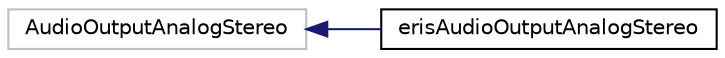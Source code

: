 digraph "Graphical Class Hierarchy"
{
 // LATEX_PDF_SIZE
  edge [fontname="Helvetica",fontsize="10",labelfontname="Helvetica",labelfontsize="10"];
  node [fontname="Helvetica",fontsize="10",shape=record];
  rankdir="LR";
  Node225 [label="AudioOutputAnalogStereo",height=0.2,width=0.4,color="grey75", fillcolor="white", style="filled",tooltip=" "];
  Node225 -> Node0 [dir="back",color="midnightblue",fontsize="10",style="solid",fontname="Helvetica"];
  Node0 [label="erisAudioOutputAnalogStereo",height=0.2,width=0.4,color="black", fillcolor="white", style="filled",URL="$classeris_audio_output_analog_stereo.html",tooltip=" "];
}
